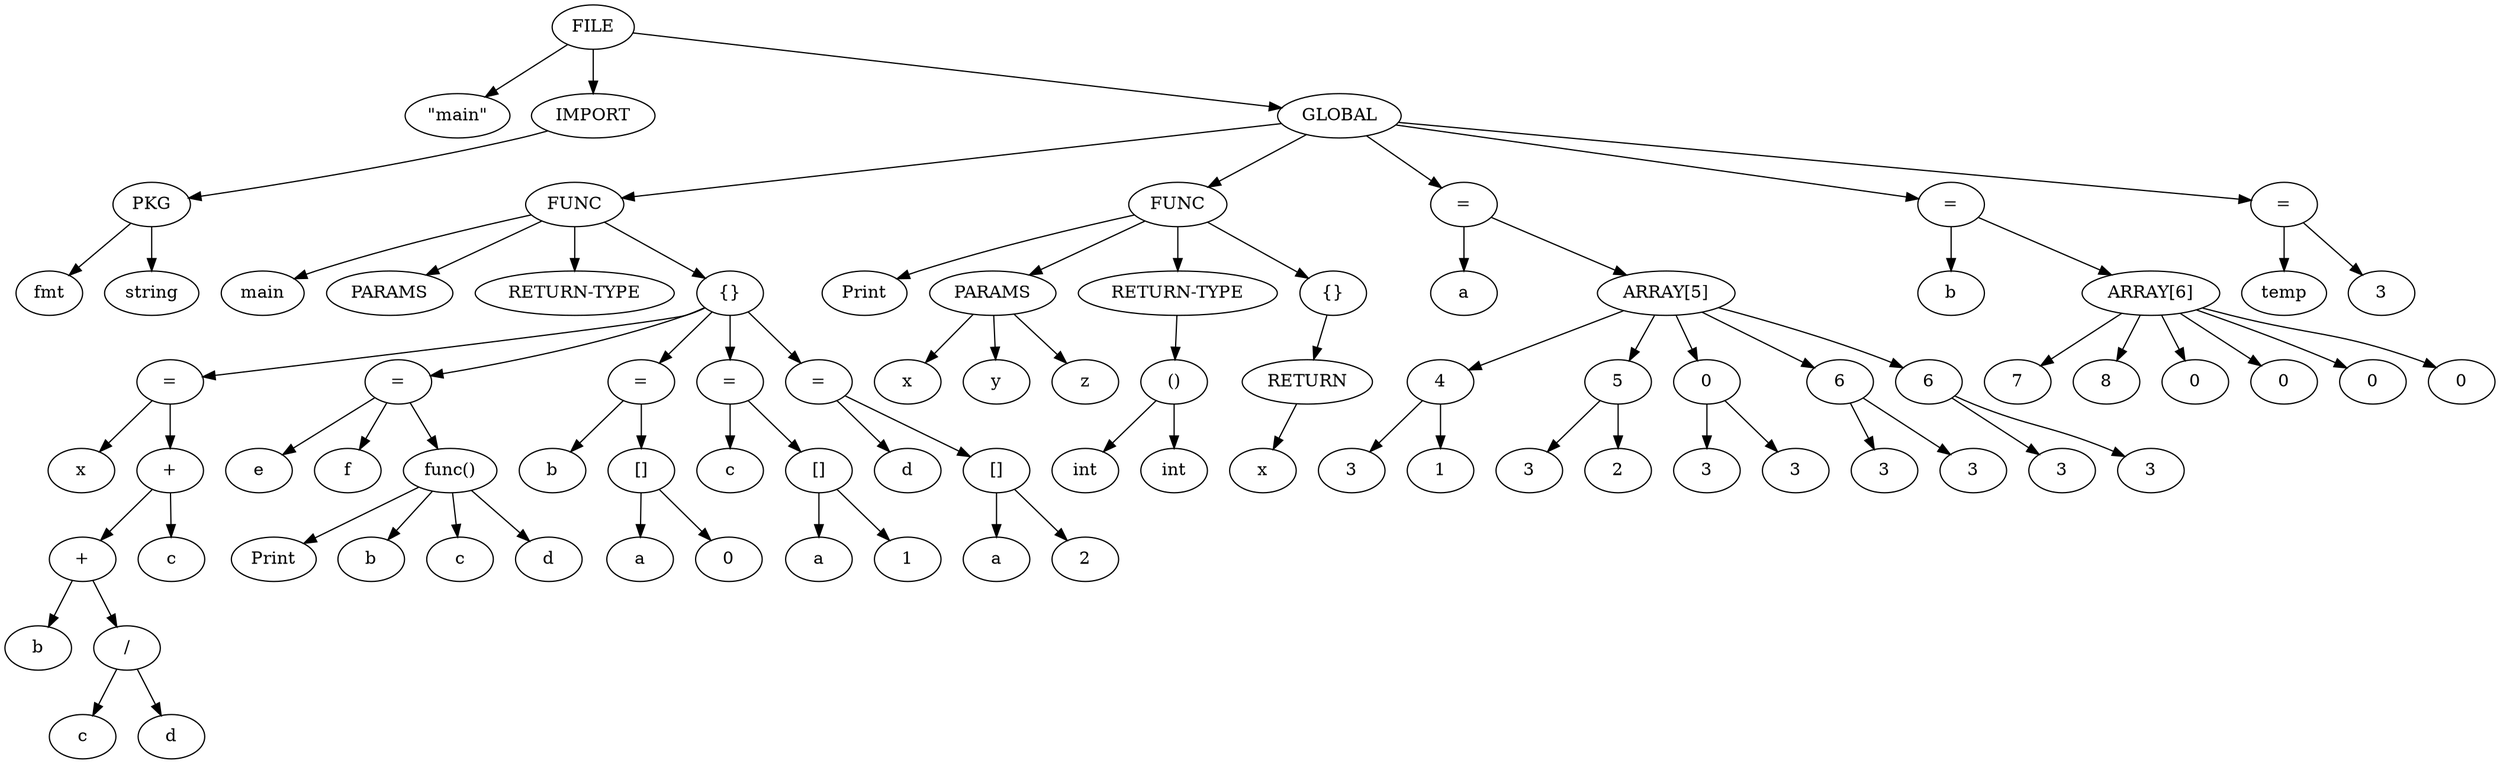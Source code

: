digraph G {
	0 -> 1;
	0 -> 2;
	2 -> 3;
	3 -> 4;
	3 -> 5;
	0 -> 6;
	6 -> 7;
	7 -> 8;
	7 -> 9;
	7 -> 10;
	7 -> 11;
	11 -> 12;
	12 -> 13;
	12 -> 14;
	14 -> 15;
	15 -> 16;
	15 -> 17;
	17 -> 18;
	17 -> 19;
	14 -> 20;
	11 -> 21;
	21 -> 22;
	21 -> 23;
	21 -> 24;
	24 -> 25;
	24 -> 26;
	24 -> 27;
	24 -> 28;
	11 -> 29;
	29 -> 30;
	29 -> 31;
	31 -> 32;
	31 -> 33;
	11 -> 34;
	34 -> 35;
	34 -> 36;
	36 -> 37;
	36 -> 38;
	11 -> 39;
	39 -> 40;
	39 -> 41;
	41 -> 42;
	41 -> 43;
	6 -> 44;
	44 -> 45;
	44 -> 46;
	46 -> 47;
	46 -> 48;
	46 -> 49;
	44 -> 50;
	50 -> 51;
	51 -> 52;
	51 -> 53;
	44 -> 54;
	54 -> 55;
	55 -> 56;
	6 -> 57;
	57 -> 58;
	57 -> 59;
	59 -> 60;
	60 -> 61;
	60 -> 62;
	59 -> 63;
	63 -> 64;
	63 -> 65;
	59 -> 66;
	66 -> 67;
	66 -> 68;
	59 -> 69;
	69 -> 70;
	69 -> 71;
	59 -> 72;
	72 -> 73;
	72 -> 74;
	6 -> 75;
	75 -> 76;
	75 -> 77;
	77 -> 78;
	77 -> 79;
	77 -> 80;
	77 -> 81;
	77 -> 82;
	77 -> 83;
	6 -> 84;
	84 -> 85;
	84 -> 86;
	0 [label=FILE];	1 [label="\"main\""];	2 [label="IMPORT"];	3 [label="PKG"];	4 [label="fmt"];	5 [label="string"];	6 [label="GLOBAL"];	7 [label="FUNC"];	8 [label="main"];	9 [label="PARAMS"];	10 [label="RETURN-TYPE"];	11 [label="{}"];	12 [label="="];	13 [label="x"];	14 [label="+"];	15 [label="+"];	16 [label="b"];	17 [label="/"];	18 [label="c"];	19 [label="d"];	20 [label="c"];	21 [label="="];	22 [label="e"];	23 [label="f"];	24 [label="func()"];	25 [label="Print"];	26 [label="b"];	27 [label="c"];	28 [label="d"];	29 [label="="];	30 [label="b"];	31 [label="[]"];	32 [label="a"];	33 [label="0"];	34 [label="="];	35 [label="c"];	36 [label="[]"];	37 [label="a"];	38 [label="1"];	39 [label="="];	40 [label="d"];	41 [label="[]"];	42 [label="a"];	43 [label="2"];	44 [label="FUNC"];	45 [label="Print"];	46 [label="PARAMS"];	47 [label="x"];	48 [label="y"];	49 [label="z"];	50 [label="RETURN-TYPE"];	51 [label="()"];	52 [label="int"];	53 [label="int"];	54 [label="{}"];	55 [label="RETURN"];	56 [label="x"];	57 [label="="];	58 [label="a"];	59 [label="ARRAY[5]"];	60 [label="4"];	61 [label="3"];	62 [label="1"];	63 [label="5"];	64 [label="3"];	65 [label="2"];	66 [label="0"];	67 [label="3"];	68 [label="3"];	69 [label="6"];	70 [label="3"];	71 [label="3"];	72 [label="6"];	73 [label="3"];	74 [label="3"];	75 [label="="];	76 [label="b"];	77 [label="ARRAY[6]"];	78 [label="7"];	79 [label="8"];	80 [label="0"];	81 [label="0"];	82 [label="0"];	83 [label="0"];	84 [label="="];	85 [label="temp"];	86 [label="3"];
}